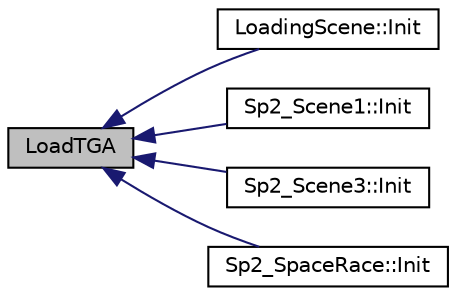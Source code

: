 digraph "LoadTGA"
{
  bgcolor="transparent";
  edge [fontname="Helvetica",fontsize="10",labelfontname="Helvetica",labelfontsize="10"];
  node [fontname="Helvetica",fontsize="10",shape=record];
  rankdir="LR";
  Node1 [label="LoadTGA",height=0.2,width=0.4,color="black", fillcolor="grey75", style="filled", fontcolor="black"];
  Node1 -> Node2 [dir="back",color="midnightblue",fontsize="10",style="solid",fontname="Helvetica"];
  Node2 [label="LoadingScene::Init",height=0.2,width=0.4,color="black",URL="$classLoadingScene.html#ab58112cfff35f696e5479b5eaf74cbb3"];
  Node1 -> Node3 [dir="back",color="midnightblue",fontsize="10",style="solid",fontname="Helvetica"];
  Node3 [label="Sp2_Scene1::Init",height=0.2,width=0.4,color="black",URL="$classSp2__Scene1.html#a4704d16ad01dec2a8405dd55800dd84b"];
  Node1 -> Node4 [dir="back",color="midnightblue",fontsize="10",style="solid",fontname="Helvetica"];
  Node4 [label="Sp2_Scene3::Init",height=0.2,width=0.4,color="black",URL="$classSp2__Scene3.html#a8f774405ee31eaf42274079a2d0a03ee",tooltip="Init scene with game objects, light and camera positions, properties like light power. Loads OBJ and texture into scene. "];
  Node1 -> Node5 [dir="back",color="midnightblue",fontsize="10",style="solid",fontname="Helvetica"];
  Node5 [label="Sp2_SpaceRace::Init",height=0.2,width=0.4,color="black",URL="$classSp2__SpaceRace.html#a1837e0004994f2e9f885828b7788da27"];
}
